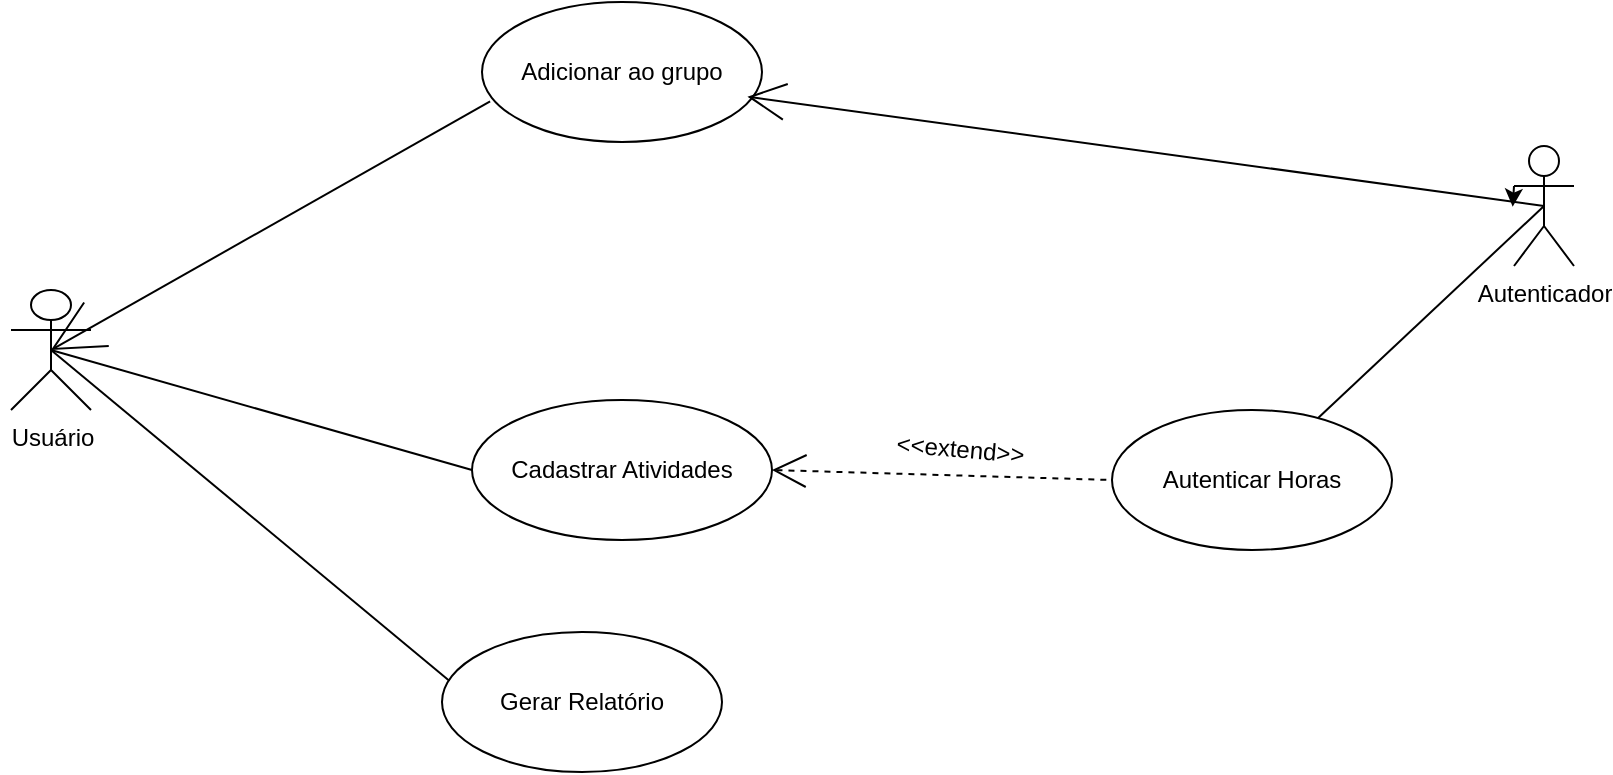 <mxfile type="google" version="11.2.8" pages="1"><diagram id="Ndf5Zk9T9fxKLQ1Fc5fG" name="Página-1"><mxGraphModel grid="1" dx="1038" dy="564" gridSize="10" guides="1" tooltips="1" connect="1" arrows="1" fold="1" page="1" pageScale="1" pageWidth="827" pageHeight="1169" math="0" shadow="0"><root><mxCell id="0"/><mxCell id="1" parent="0"/><mxCell id="ekIWC_uOoN8rroxY7HCn-1" value="Usuário&lt;br&gt;" style="shape=umlActor;verticalLabelPosition=bottom;labelBackgroundColor=#ffffff;verticalAlign=top;html=1;" parent="1" vertex="1"><mxGeometry as="geometry" x="19.5" y="294" width="40" height="60"/></mxCell><mxCell id="sWLTnQy6caOmRgv_wDCD-2" style="edgeStyle=orthogonalEdgeStyle;rounded=0;orthogonalLoop=1;jettySize=auto;html=1;exitX=0;exitY=0.333;exitDx=0;exitDy=0;exitPerimeter=0;" parent="1" source="ekIWC_uOoN8rroxY7HCn-4" edge="1"><mxGeometry as="geometry" relative="1"><mxPoint as="targetPoint" x="770.333" y="252.333"/></mxGeometry></mxCell><mxCell id="ekIWC_uOoN8rroxY7HCn-4" value="Autenticador&lt;br&gt;" style="shape=umlActor;verticalLabelPosition=bottom;labelBackgroundColor=#ffffff;verticalAlign=top;html=1;outlineConnect=0;" parent="1" vertex="1"><mxGeometry as="geometry" x="771" y="222" width="30" height="60"/></mxCell><mxCell id="ekIWC_uOoN8rroxY7HCn-10" value="Cadastrar Atividades" style="ellipse;whiteSpace=wrap;html=1;" parent="1" vertex="1"><mxGeometry as="geometry" x="250" y="349" width="150" height="70"/></mxCell><mxCell id="ekIWC_uOoN8rroxY7HCn-11" value="Autenticar Horas&lt;br&gt;" style="ellipse;whiteSpace=wrap;html=1;" parent="1" vertex="1"><mxGeometry as="geometry" x="570" y="354" width="140" height="70"/></mxCell><mxCell id="ekIWC_uOoN8rroxY7HCn-14" value="Gerar Relatório&lt;br&gt;" style="ellipse;whiteSpace=wrap;html=1;" parent="1" vertex="1"><mxGeometry as="geometry" x="235" y="465" width="140" height="70"/></mxCell><mxCell id="-XfxkZple14nrBPJUvgo-7" value="" style="endArrow=none;endFill=0;endSize=24;html=1;entryX=0.026;entryY=0.348;entryDx=0;entryDy=0;exitX=0.5;exitY=0.5;exitDx=0;exitDy=0;exitPerimeter=0;entryPerimeter=0;" parent="1" source="ekIWC_uOoN8rroxY7HCn-1" edge="1" target="ekIWC_uOoN8rroxY7HCn-14"><mxGeometry as="geometry" width="160" relative="1"><mxPoint as="sourcePoint" x="35" y="439.5"/><mxPoint as="targetPoint" x="195" y="439.5"/></mxGeometry></mxCell><mxCell id="-XfxkZple14nrBPJUvgo-8" value="" style="endArrow=none;endFill=0;endSize=24;html=1;entryX=0.5;entryY=0.5;entryDx=0;entryDy=0;entryPerimeter=0;" parent="1" source="ekIWC_uOoN8rroxY7HCn-11" edge="1" target="ekIWC_uOoN8rroxY7HCn-4"><mxGeometry as="geometry" width="160" relative="1"><mxPoint as="sourcePoint" x="535" y="490"/><mxPoint as="targetPoint" x="695" y="490"/></mxGeometry></mxCell><mxCell id="-XfxkZple14nrBPJUvgo-11" value="" style="endArrow=none;dashed=1;html=1;entryX=0;entryY=0.5;entryDx=0;entryDy=0;exitX=1;exitY=0.5;exitDx=0;exitDy=0;startArrow=open;startFill=0;endSize=12;targetPerimeterSpacing=19;sourcePerimeterSpacing=9;startSize=15;" parent="1" source="ekIWC_uOoN8rroxY7HCn-10" edge="1" target="ekIWC_uOoN8rroxY7HCn-11"><mxGeometry as="geometry" width="50" height="50" relative="1"><mxPoint as="sourcePoint" x="385" y="440"/><mxPoint as="targetPoint" x="435" y="390"/></mxGeometry></mxCell><mxCell id="-XfxkZple14nrBPJUvgo-12" value="&amp;lt;&amp;lt;extend&amp;gt;&amp;gt;" style="text;html=1;resizable=0;points=[];autosize=1;align=left;verticalAlign=top;spacingTop=-4;rotation=5;" parent="1" vertex="1"><mxGeometry as="geometry" x="460" y="364" width="80" height="20"/></mxCell><mxCell id="-XfxkZple14nrBPJUvgo-13" value="Adicionar ao grupo" style="ellipse;whiteSpace=wrap;html=1;" parent="1" vertex="1"><mxGeometry as="geometry" x="255" y="150" width="140" height="70"/></mxCell><mxCell id="-XfxkZple14nrBPJUvgo-15" value="" style="endArrow=open;startArrow=none;endFill=0;startFill=0;endSize=17;html=1;entryX=0.948;entryY=0.676;entryDx=0;entryDy=0;exitX=0.5;exitY=0.5;exitDx=0;exitDy=0;exitPerimeter=0;entryPerimeter=0;startSize=13;sourcePerimeterSpacing=5;" parent="1" source="ekIWC_uOoN8rroxY7HCn-4" edge="1" target="-XfxkZple14nrBPJUvgo-13"><mxGeometry as="geometry" width="160" relative="1"><mxPoint as="sourcePoint" x="395" y="245"/><mxPoint as="targetPoint" x="555" y="245"/></mxGeometry></mxCell><mxCell id="-XfxkZple14nrBPJUvgo-16" value="" style="endArrow=open;endFill=0;endSize=24;html=1;exitX=0.029;exitY=0.71;exitDx=0;exitDy=0;exitPerimeter=0;entryX=0.5;entryY=0.5;entryDx=0;entryDy=0;entryPerimeter=0;" parent="1" source="-XfxkZple14nrBPJUvgo-13" edge="1" target="ekIWC_uOoN8rroxY7HCn-1"><mxGeometry as="geometry" width="160" relative="1"><mxPoint as="sourcePoint" x="140" y="200"/><mxPoint as="targetPoint" x="-20" y="300"/></mxGeometry></mxCell><mxCell id="-XfxkZple14nrBPJUvgo-17" value="" style="endArrow=none;endFill=0;endSize=24;html=1;entryX=0;entryY=0.5;entryDx=0;entryDy=0;exitX=0.5;exitY=0.5;exitDx=0;exitDy=0;exitPerimeter=0;" parent="1" source="ekIWC_uOoN8rroxY7HCn-1" edge="1" target="ekIWC_uOoN8rroxY7HCn-10"><mxGeometry as="geometry" width="160" relative="1"><mxPoint as="sourcePoint" x="40" y="320"/><mxPoint as="targetPoint" x="210" y="320"/></mxGeometry></mxCell></root></mxGraphModel></diagram></mxfile>